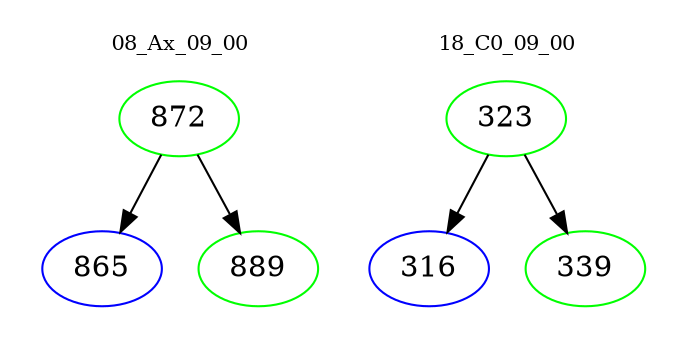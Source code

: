 digraph{
subgraph cluster_0 {
color = white
label = "08_Ax_09_00";
fontsize=10;
T0_872 [label="872", color="green"]
T0_872 -> T0_865 [color="black"]
T0_865 [label="865", color="blue"]
T0_872 -> T0_889 [color="black"]
T0_889 [label="889", color="green"]
}
subgraph cluster_1 {
color = white
label = "18_C0_09_00";
fontsize=10;
T1_323 [label="323", color="green"]
T1_323 -> T1_316 [color="black"]
T1_316 [label="316", color="blue"]
T1_323 -> T1_339 [color="black"]
T1_339 [label="339", color="green"]
}
}
